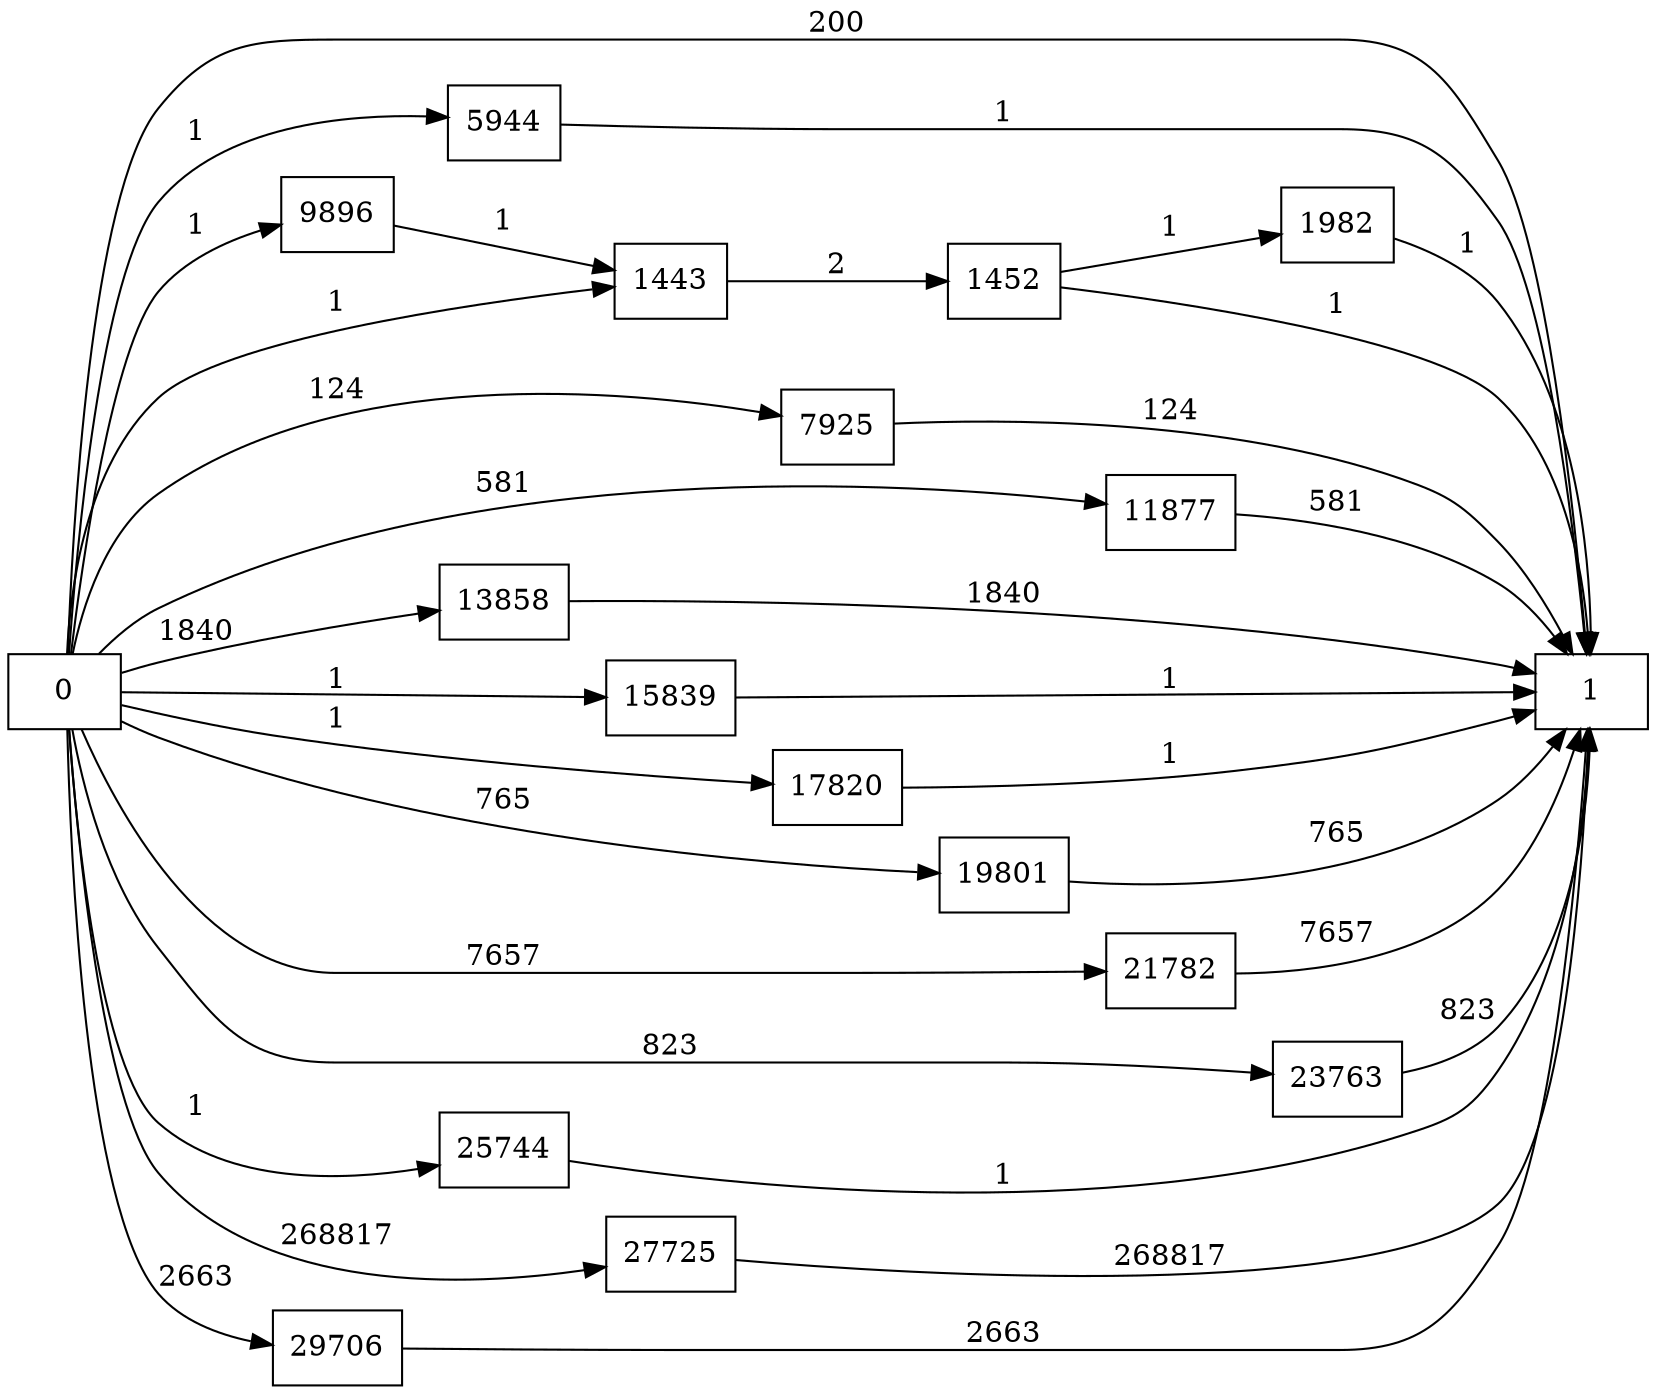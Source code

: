 digraph {
	graph [rankdir=LR]
	node [shape=rectangle]
	1443 -> 1452 [label=2]
	1452 -> 1 [label=1]
	1452 -> 1982 [label=1]
	1982 -> 1 [label=1]
	5944 -> 1 [label=1]
	7925 -> 1 [label=124]
	9896 -> 1443 [label=1]
	11877 -> 1 [label=581]
	13858 -> 1 [label=1840]
	15839 -> 1 [label=1]
	17820 -> 1 [label=1]
	19801 -> 1 [label=765]
	21782 -> 1 [label=7657]
	23763 -> 1 [label=823]
	25744 -> 1 [label=1]
	27725 -> 1 [label=268817]
	29706 -> 1 [label=2663]
	0 -> 1443 [label=1]
	0 -> 1 [label=200]
	0 -> 5944 [label=1]
	0 -> 7925 [label=124]
	0 -> 9896 [label=1]
	0 -> 11877 [label=581]
	0 -> 13858 [label=1840]
	0 -> 15839 [label=1]
	0 -> 17820 [label=1]
	0 -> 19801 [label=765]
	0 -> 21782 [label=7657]
	0 -> 23763 [label=823]
	0 -> 25744 [label=1]
	0 -> 27725 [label=268817]
	0 -> 29706 [label=2663]
}
